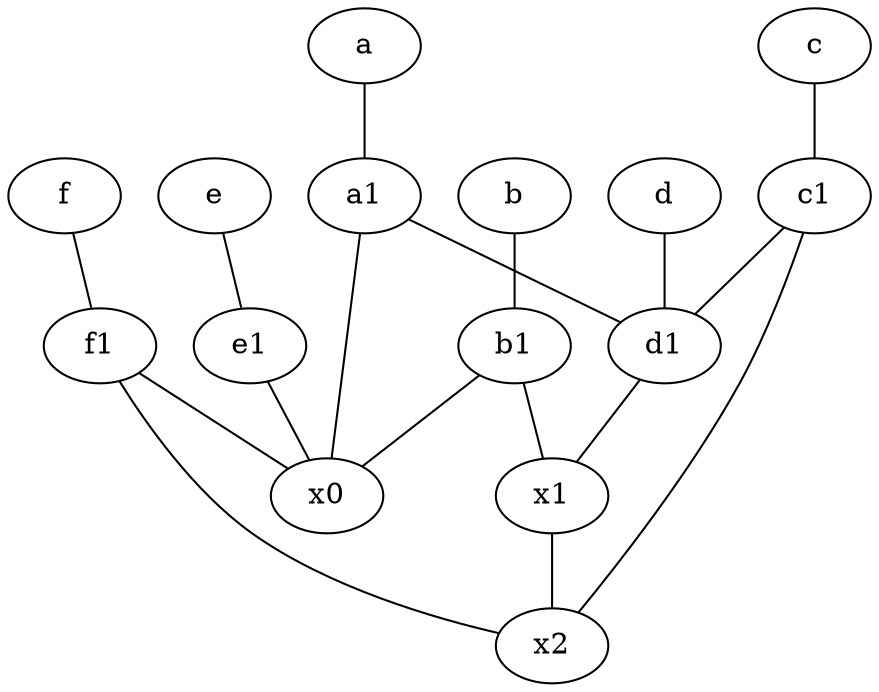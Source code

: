 graph {
	node [labelfontsize=50]
	x0 [labelfontsize=50]
	x2 [labelfontsize=50]
	e [labelfontsize=50 pos="7,9!"]
	f1 [labelfontsize=50 pos="3,8!"]
	e1 [labelfontsize=50 pos="7,7!"]
	c [labelfontsize=50 pos="4.5,2!"]
	b [labelfontsize=50 pos="10,4!"]
	f [labelfontsize=50 pos="3,9!"]
	d [labelfontsize=50 pos="2,5!"]
	c1 [labelfontsize=50 pos="4.5,3!"]
	d1 [labelfontsize=50 pos="3,5!"]
	x1 [labelfontsize=50]
	b1 [labelfontsize=50 pos="9,4!"]
	a1 [labelfontsize=50 pos="8,3!"]
	a [labelfontsize=50 pos="8,2!"]
	x1 -- x2
	e -- e1
	f -- f1
	d1 -- x1
	e1 -- x0
	b1 -- x1
	a1 -- x0
	c -- c1
	f1 -- x2
	c1 -- x2
	a1 -- d1
	d -- d1
	f1 -- x0
	b1 -- x0
	c1 -- d1
	a -- a1
	b -- b1
}
